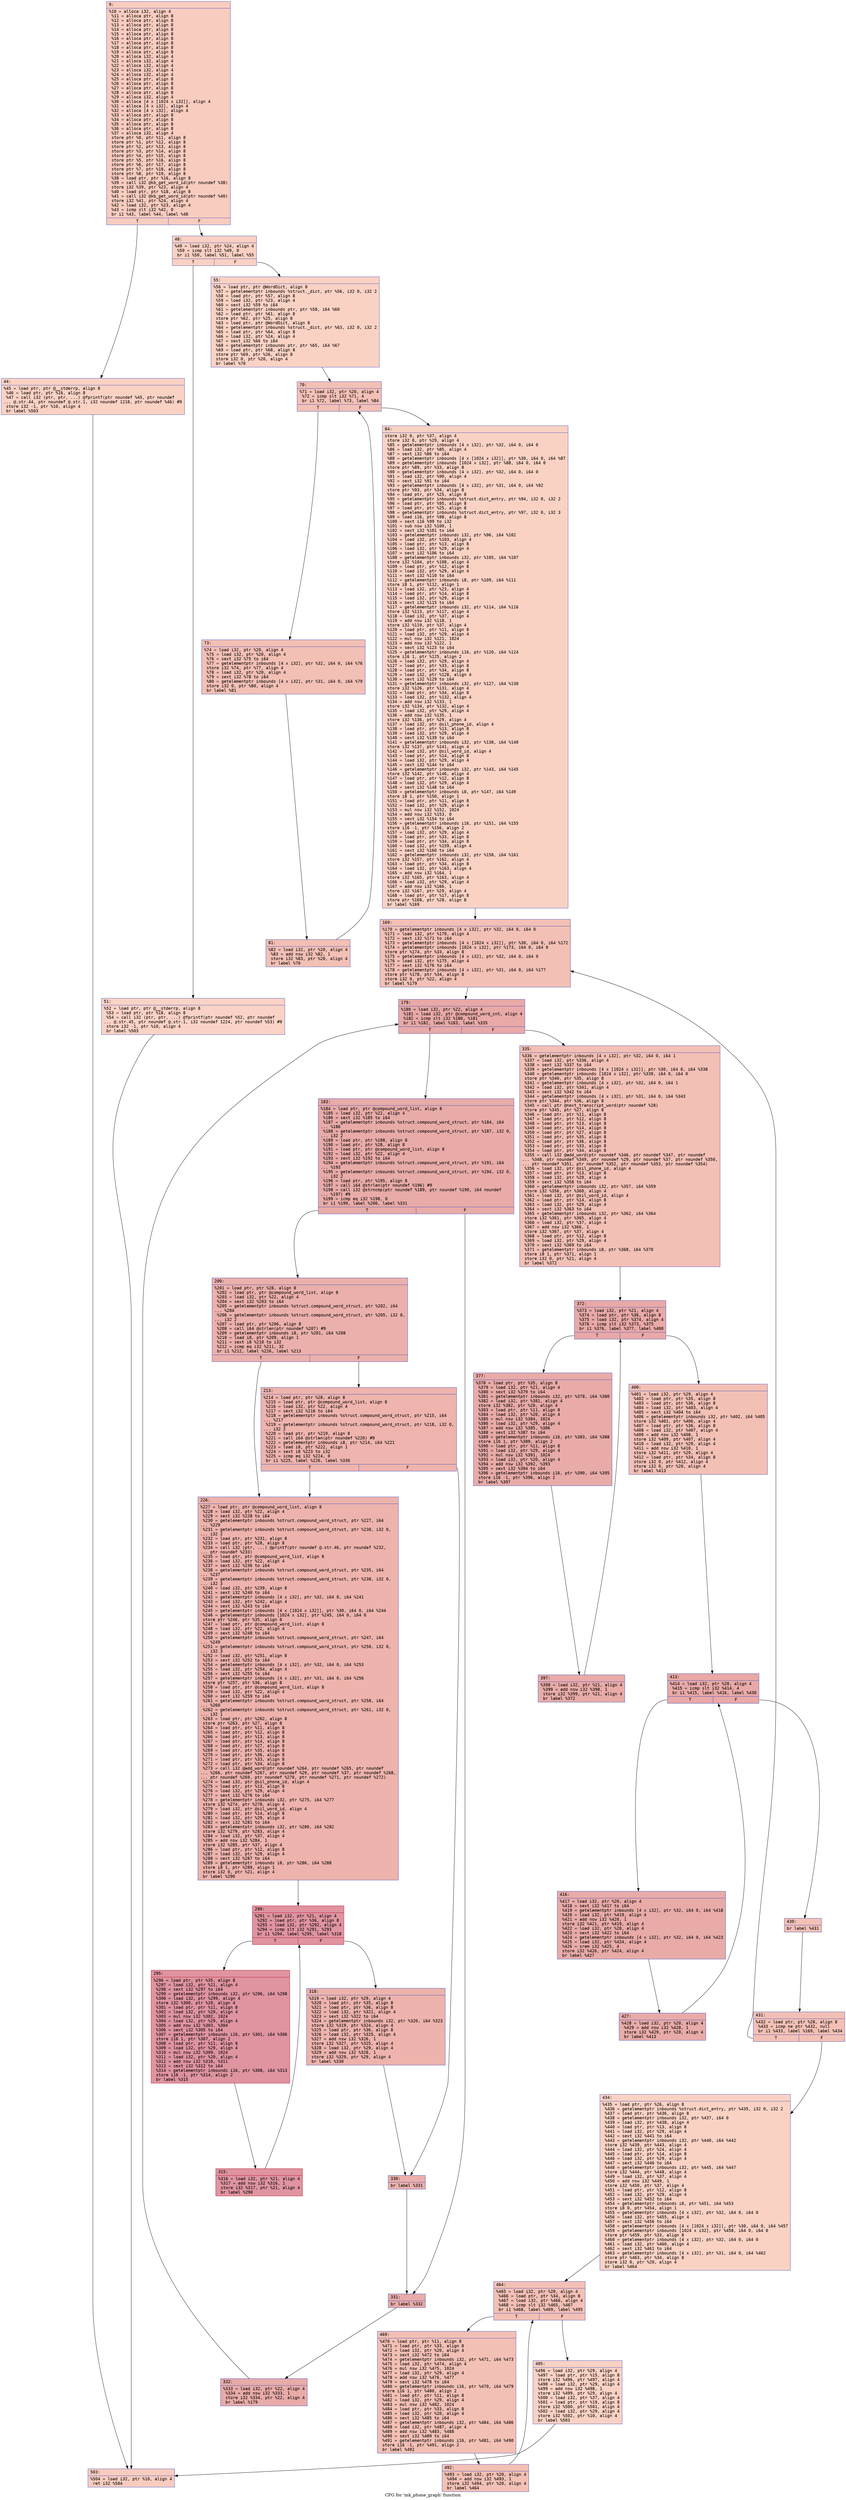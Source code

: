 digraph "CFG for 'mk_phone_graph' function" {
	label="CFG for 'mk_phone_graph' function";

	Node0x600000d3a6c0 [shape=record,color="#3d50c3ff", style=filled, fillcolor="#f08b6e70" fontname="Courier",label="{9:\l|  %10 = alloca i32, align 4\l  %11 = alloca ptr, align 8\l  %12 = alloca ptr, align 8\l  %13 = alloca ptr, align 8\l  %14 = alloca ptr, align 8\l  %15 = alloca ptr, align 8\l  %16 = alloca ptr, align 8\l  %17 = alloca ptr, align 8\l  %18 = alloca ptr, align 8\l  %19 = alloca ptr, align 8\l  %20 = alloca i32, align 4\l  %21 = alloca i32, align 4\l  %22 = alloca i32, align 4\l  %23 = alloca i32, align 4\l  %24 = alloca i32, align 4\l  %25 = alloca ptr, align 8\l  %26 = alloca ptr, align 8\l  %27 = alloca ptr, align 8\l  %28 = alloca ptr, align 8\l  %29 = alloca i32, align 4\l  %30 = alloca [4 x [1024 x i32]], align 4\l  %31 = alloca [4 x i32], align 4\l  %32 = alloca [4 x i32], align 4\l  %33 = alloca ptr, align 8\l  %34 = alloca ptr, align 8\l  %35 = alloca ptr, align 8\l  %36 = alloca ptr, align 8\l  %37 = alloca i32, align 4\l  store ptr %0, ptr %11, align 8\l  store ptr %1, ptr %12, align 8\l  store ptr %2, ptr %13, align 8\l  store ptr %3, ptr %14, align 8\l  store ptr %4, ptr %15, align 8\l  store ptr %5, ptr %16, align 8\l  store ptr %6, ptr %17, align 8\l  store ptr %7, ptr %18, align 8\l  store ptr %8, ptr %19, align 8\l  %38 = load ptr, ptr %16, align 8\l  %39 = call i32 @kb_get_word_id(ptr noundef %38)\l  store i32 %39, ptr %23, align 4\l  %40 = load ptr, ptr %18, align 8\l  %41 = call i32 @kb_get_word_id(ptr noundef %40)\l  store i32 %41, ptr %24, align 4\l  %42 = load i32, ptr %23, align 4\l  %43 = icmp slt i32 %42, 0\l  br i1 %43, label %44, label %48\l|{<s0>T|<s1>F}}"];
	Node0x600000d3a6c0:s0 -> Node0x600000d3a710[tooltip="9 -> 44\nProbability 37.50%" ];
	Node0x600000d3a6c0:s1 -> Node0x600000d3a760[tooltip="9 -> 48\nProbability 62.50%" ];
	Node0x600000d3a710 [shape=record,color="#3d50c3ff", style=filled, fillcolor="#f4987a70" fontname="Courier",label="{44:\l|  %45 = load ptr, ptr @__stderrp, align 8\l  %46 = load ptr, ptr %16, align 8\l  %47 = call i32 (ptr, ptr, ...) @fprintf(ptr noundef %45, ptr noundef\l... @.str.44, ptr noundef @.str.1, i32 noundef 1218, ptr noundef %46) #9\l  store i32 -1, ptr %10, align 4\l  br label %503\l}"];
	Node0x600000d3a710 -> Node0x600000d3b250[tooltip="44 -> 503\nProbability 100.00%" ];
	Node0x600000d3a760 [shape=record,color="#3d50c3ff", style=filled, fillcolor="#f3947570" fontname="Courier",label="{48:\l|  %49 = load i32, ptr %24, align 4\l  %50 = icmp slt i32 %49, 0\l  br i1 %50, label %51, label %55\l|{<s0>T|<s1>F}}"];
	Node0x600000d3a760:s0 -> Node0x600000d3a7b0[tooltip="48 -> 51\nProbability 37.50%" ];
	Node0x600000d3a760:s1 -> Node0x600000d3a800[tooltip="48 -> 55\nProbability 62.50%" ];
	Node0x600000d3a7b0 [shape=record,color="#3d50c3ff", style=filled, fillcolor="#f59c7d70" fontname="Courier",label="{51:\l|  %52 = load ptr, ptr @__stderrp, align 8\l  %53 = load ptr, ptr %18, align 8\l  %54 = call i32 (ptr, ptr, ...) @fprintf(ptr noundef %52, ptr noundef\l... @.str.45, ptr noundef @.str.1, i32 noundef 1224, ptr noundef %53) #9\l  store i32 -1, ptr %10, align 4\l  br label %503\l}"];
	Node0x600000d3a7b0 -> Node0x600000d3b250[tooltip="51 -> 503\nProbability 100.00%" ];
	Node0x600000d3a800 [shape=record,color="#3d50c3ff", style=filled, fillcolor="#f4987a70" fontname="Courier",label="{55:\l|  %56 = load ptr, ptr @WordDict, align 8\l  %57 = getelementptr inbounds %struct._dict, ptr %56, i32 0, i32 2\l  %58 = load ptr, ptr %57, align 8\l  %59 = load i32, ptr %23, align 4\l  %60 = sext i32 %59 to i64\l  %61 = getelementptr inbounds ptr, ptr %58, i64 %60\l  %62 = load ptr, ptr %61, align 8\l  store ptr %62, ptr %25, align 8\l  %63 = load ptr, ptr @WordDict, align 8\l  %64 = getelementptr inbounds %struct._dict, ptr %63, i32 0, i32 2\l  %65 = load ptr, ptr %64, align 8\l  %66 = load i32, ptr %24, align 4\l  %67 = sext i32 %66 to i64\l  %68 = getelementptr inbounds ptr, ptr %65, i64 %67\l  %69 = load ptr, ptr %68, align 8\l  store ptr %69, ptr %26, align 8\l  store i32 0, ptr %20, align 4\l  br label %70\l}"];
	Node0x600000d3a800 -> Node0x600000d3a850[tooltip="55 -> 70\nProbability 100.00%" ];
	Node0x600000d3a850 [shape=record,color="#3d50c3ff", style=filled, fillcolor="#e5705870" fontname="Courier",label="{70:\l|  %71 = load i32, ptr %20, align 4\l  %72 = icmp slt i32 %71, 4\l  br i1 %72, label %73, label %84\l|{<s0>T|<s1>F}}"];
	Node0x600000d3a850:s0 -> Node0x600000d3a8a0[tooltip="70 -> 73\nProbability 96.88%" ];
	Node0x600000d3a850:s1 -> Node0x600000d3a940[tooltip="70 -> 84\nProbability 3.12%" ];
	Node0x600000d3a8a0 [shape=record,color="#3d50c3ff", style=filled, fillcolor="#e5705870" fontname="Courier",label="{73:\l|  %74 = load i32, ptr %20, align 4\l  %75 = load i32, ptr %20, align 4\l  %76 = sext i32 %75 to i64\l  %77 = getelementptr inbounds [4 x i32], ptr %32, i64 0, i64 %76\l  store i32 %74, ptr %77, align 4\l  %78 = load i32, ptr %20, align 4\l  %79 = sext i32 %78 to i64\l  %80 = getelementptr inbounds [4 x i32], ptr %31, i64 0, i64 %79\l  store i32 0, ptr %80, align 4\l  br label %81\l}"];
	Node0x600000d3a8a0 -> Node0x600000d3a8f0[tooltip="73 -> 81\nProbability 100.00%" ];
	Node0x600000d3a8f0 [shape=record,color="#3d50c3ff", style=filled, fillcolor="#e5705870" fontname="Courier",label="{81:\l|  %82 = load i32, ptr %20, align 4\l  %83 = add nsw i32 %82, 1\l  store i32 %83, ptr %20, align 4\l  br label %70\l}"];
	Node0x600000d3a8f0 -> Node0x600000d3a850[tooltip="81 -> 70\nProbability 100.00%" ];
	Node0x600000d3a940 [shape=record,color="#3d50c3ff", style=filled, fillcolor="#f4987a70" fontname="Courier",label="{84:\l|  store i32 0, ptr %37, align 4\l  store i32 0, ptr %29, align 4\l  %85 = getelementptr inbounds [4 x i32], ptr %32, i64 0, i64 0\l  %86 = load i32, ptr %85, align 4\l  %87 = sext i32 %86 to i64\l  %88 = getelementptr inbounds [4 x [1024 x i32]], ptr %30, i64 0, i64 %87\l  %89 = getelementptr inbounds [1024 x i32], ptr %88, i64 0, i64 0\l  store ptr %89, ptr %33, align 8\l  %90 = getelementptr inbounds [4 x i32], ptr %32, i64 0, i64 0\l  %91 = load i32, ptr %90, align 4\l  %92 = sext i32 %91 to i64\l  %93 = getelementptr inbounds [4 x i32], ptr %31, i64 0, i64 %92\l  store ptr %93, ptr %34, align 8\l  %94 = load ptr, ptr %25, align 8\l  %95 = getelementptr inbounds %struct.dict_entry, ptr %94, i32 0, i32 2\l  %96 = load ptr, ptr %95, align 8\l  %97 = load ptr, ptr %25, align 8\l  %98 = getelementptr inbounds %struct.dict_entry, ptr %97, i32 0, i32 3\l  %99 = load i16, ptr %98, align 8\l  %100 = sext i16 %99 to i32\l  %101 = sub nsw i32 %100, 1\l  %102 = sext i32 %101 to i64\l  %103 = getelementptr inbounds i32, ptr %96, i64 %102\l  %104 = load i32, ptr %103, align 4\l  %105 = load ptr, ptr %13, align 8\l  %106 = load i32, ptr %29, align 4\l  %107 = sext i32 %106 to i64\l  %108 = getelementptr inbounds i32, ptr %105, i64 %107\l  store i32 %104, ptr %108, align 4\l  %109 = load ptr, ptr %12, align 8\l  %110 = load i32, ptr %29, align 4\l  %111 = sext i32 %110 to i64\l  %112 = getelementptr inbounds i8, ptr %109, i64 %111\l  store i8 1, ptr %112, align 1\l  %113 = load i32, ptr %23, align 4\l  %114 = load ptr, ptr %14, align 8\l  %115 = load i32, ptr %29, align 4\l  %116 = sext i32 %115 to i64\l  %117 = getelementptr inbounds i32, ptr %114, i64 %116\l  store i32 %113, ptr %117, align 4\l  %118 = load i32, ptr %37, align 4\l  %119 = add nsw i32 %118, 1\l  store i32 %119, ptr %37, align 4\l  %120 = load ptr, ptr %11, align 8\l  %121 = load i32, ptr %29, align 4\l  %122 = mul nsw i32 %121, 1024\l  %123 = add nsw i32 %122, 1\l  %124 = sext i32 %123 to i64\l  %125 = getelementptr inbounds i16, ptr %120, i64 %124\l  store i16 1, ptr %125, align 2\l  %126 = load i32, ptr %29, align 4\l  %127 = load ptr, ptr %33, align 8\l  %128 = load ptr, ptr %34, align 8\l  %129 = load i32, ptr %128, align 4\l  %130 = sext i32 %129 to i64\l  %131 = getelementptr inbounds i32, ptr %127, i64 %130\l  store i32 %126, ptr %131, align 4\l  %132 = load ptr, ptr %34, align 8\l  %133 = load i32, ptr %132, align 4\l  %134 = add nsw i32 %133, 1\l  store i32 %134, ptr %132, align 4\l  %135 = load i32, ptr %29, align 4\l  %136 = add nsw i32 %135, 1\l  store i32 %136, ptr %29, align 4\l  %137 = load i32, ptr @sil_phone_id, align 4\l  %138 = load ptr, ptr %13, align 8\l  %139 = load i32, ptr %29, align 4\l  %140 = sext i32 %139 to i64\l  %141 = getelementptr inbounds i32, ptr %138, i64 %140\l  store i32 %137, ptr %141, align 4\l  %142 = load i32, ptr @sil_word_id, align 4\l  %143 = load ptr, ptr %14, align 8\l  %144 = load i32, ptr %29, align 4\l  %145 = sext i32 %144 to i64\l  %146 = getelementptr inbounds i32, ptr %143, i64 %145\l  store i32 %142, ptr %146, align 4\l  %147 = load ptr, ptr %12, align 8\l  %148 = load i32, ptr %29, align 4\l  %149 = sext i32 %148 to i64\l  %150 = getelementptr inbounds i8, ptr %147, i64 %149\l  store i8 1, ptr %150, align 1\l  %151 = load ptr, ptr %11, align 8\l  %152 = load i32, ptr %29, align 4\l  %153 = mul nsw i32 %152, 1024\l  %154 = add nsw i32 %153, 0\l  %155 = sext i32 %154 to i64\l  %156 = getelementptr inbounds i16, ptr %151, i64 %155\l  store i16 -1, ptr %156, align 2\l  %157 = load i32, ptr %29, align 4\l  %158 = load ptr, ptr %33, align 8\l  %159 = load ptr, ptr %34, align 8\l  %160 = load i32, ptr %159, align 4\l  %161 = sext i32 %160 to i64\l  %162 = getelementptr inbounds i32, ptr %158, i64 %161\l  store i32 %157, ptr %162, align 4\l  %163 = load ptr, ptr %34, align 8\l  %164 = load i32, ptr %163, align 4\l  %165 = add nsw i32 %164, 1\l  store i32 %165, ptr %163, align 4\l  %166 = load i32, ptr %29, align 4\l  %167 = add nsw i32 %166, 1\l  store i32 %167, ptr %29, align 4\l  %168 = load ptr, ptr %17, align 8\l  store ptr %168, ptr %28, align 8\l  br label %169\l}"];
	Node0x600000d3a940 -> Node0x600000d3a990[tooltip="84 -> 169\nProbability 100.00%" ];
	Node0x600000d3a990 [shape=record,color="#3d50c3ff", style=filled, fillcolor="#e5705870" fontname="Courier",label="{169:\l|  %170 = getelementptr inbounds [4 x i32], ptr %32, i64 0, i64 0\l  %171 = load i32, ptr %170, align 4\l  %172 = sext i32 %171 to i64\l  %173 = getelementptr inbounds [4 x [1024 x i32]], ptr %30, i64 0, i64 %172\l  %174 = getelementptr inbounds [1024 x i32], ptr %173, i64 0, i64 0\l  store ptr %174, ptr %33, align 8\l  %175 = getelementptr inbounds [4 x i32], ptr %32, i64 0, i64 0\l  %176 = load i32, ptr %175, align 4\l  %177 = sext i32 %176 to i64\l  %178 = getelementptr inbounds [4 x i32], ptr %31, i64 0, i64 %177\l  store ptr %178, ptr %34, align 8\l  store i32 0, ptr %22, align 4\l  br label %179\l}"];
	Node0x600000d3a990 -> Node0x600000d3a9e0[tooltip="169 -> 179\nProbability 100.00%" ];
	Node0x600000d3a9e0 [shape=record,color="#3d50c3ff", style=filled, fillcolor="#ca3b3770" fontname="Courier",label="{179:\l|  %180 = load i32, ptr %22, align 4\l  %181 = load i32, ptr @compound_word_cnt, align 4\l  %182 = icmp slt i32 %180, %181\l  br i1 %182, label %183, label %335\l|{<s0>T|<s1>F}}"];
	Node0x600000d3a9e0:s0 -> Node0x600000d3aa30[tooltip="179 -> 183\nProbability 96.88%" ];
	Node0x600000d3a9e0:s1 -> Node0x600000d3ada0[tooltip="179 -> 335\nProbability 3.12%" ];
	Node0x600000d3aa30 [shape=record,color="#3d50c3ff", style=filled, fillcolor="#cc403a70" fontname="Courier",label="{183:\l|  %184 = load ptr, ptr @compound_word_list, align 8\l  %185 = load i32, ptr %22, align 4\l  %186 = sext i32 %185 to i64\l  %187 = getelementptr inbounds %struct.compound_word_struct, ptr %184, i64\l... %186\l  %188 = getelementptr inbounds %struct.compound_word_struct, ptr %187, i32 0,\l... i32 2\l  %189 = load ptr, ptr %188, align 8\l  %190 = load ptr, ptr %28, align 8\l  %191 = load ptr, ptr @compound_word_list, align 8\l  %192 = load i32, ptr %22, align 4\l  %193 = sext i32 %192 to i64\l  %194 = getelementptr inbounds %struct.compound_word_struct, ptr %191, i64\l... %193\l  %195 = getelementptr inbounds %struct.compound_word_struct, ptr %194, i32 0,\l... i32 2\l  %196 = load ptr, ptr %195, align 8\l  %197 = call i64 @strlen(ptr noundef %196) #9\l  %198 = call i32 @strncmp(ptr noundef %189, ptr noundef %190, i64 noundef\l... %197) #9\l  %199 = icmp eq i32 %198, 0\l  br i1 %199, label %200, label %331\l|{<s0>T|<s1>F}}"];
	Node0x600000d3aa30:s0 -> Node0x600000d3aa80[tooltip="183 -> 200\nProbability 37.50%" ];
	Node0x600000d3aa30:s1 -> Node0x600000d3ad00[tooltip="183 -> 331\nProbability 62.50%" ];
	Node0x600000d3aa80 [shape=record,color="#3d50c3ff", style=filled, fillcolor="#d24b4070" fontname="Courier",label="{200:\l|  %201 = load ptr, ptr %28, align 8\l  %202 = load ptr, ptr @compound_word_list, align 8\l  %203 = load i32, ptr %22, align 4\l  %204 = sext i32 %203 to i64\l  %205 = getelementptr inbounds %struct.compound_word_struct, ptr %202, i64\l... %204\l  %206 = getelementptr inbounds %struct.compound_word_struct, ptr %205, i32 0,\l... i32 2\l  %207 = load ptr, ptr %206, align 8\l  %208 = call i64 @strlen(ptr noundef %207) #9\l  %209 = getelementptr inbounds i8, ptr %201, i64 %208\l  %210 = load i8, ptr %209, align 1\l  %211 = sext i8 %210 to i32\l  %212 = icmp eq i32 %211, 32\l  br i1 %212, label %226, label %213\l|{<s0>T|<s1>F}}"];
	Node0x600000d3aa80:s0 -> Node0x600000d3ab20[tooltip="200 -> 226\nProbability 50.00%" ];
	Node0x600000d3aa80:s1 -> Node0x600000d3aad0[tooltip="200 -> 213\nProbability 50.00%" ];
	Node0x600000d3aad0 [shape=record,color="#3d50c3ff", style=filled, fillcolor="#d8564670" fontname="Courier",label="{213:\l|  %214 = load ptr, ptr %28, align 8\l  %215 = load ptr, ptr @compound_word_list, align 8\l  %216 = load i32, ptr %22, align 4\l  %217 = sext i32 %216 to i64\l  %218 = getelementptr inbounds %struct.compound_word_struct, ptr %215, i64\l... %217\l  %219 = getelementptr inbounds %struct.compound_word_struct, ptr %218, i32 0,\l... i32 2\l  %220 = load ptr, ptr %219, align 8\l  %221 = call i64 @strlen(ptr noundef %220) #9\l  %222 = getelementptr inbounds i8, ptr %214, i64 %221\l  %223 = load i8, ptr %222, align 1\l  %224 = sext i8 %223 to i32\l  %225 = icmp eq i32 %224, 0\l  br i1 %225, label %226, label %330\l|{<s0>T|<s1>F}}"];
	Node0x600000d3aad0:s0 -> Node0x600000d3ab20[tooltip="213 -> 226\nProbability 37.50%" ];
	Node0x600000d3aad0:s1 -> Node0x600000d3acb0[tooltip="213 -> 330\nProbability 62.50%" ];
	Node0x600000d3ab20 [shape=record,color="#3d50c3ff", style=filled, fillcolor="#d6524470" fontname="Courier",label="{226:\l|  %227 = load ptr, ptr @compound_word_list, align 8\l  %228 = load i32, ptr %22, align 4\l  %229 = sext i32 %228 to i64\l  %230 = getelementptr inbounds %struct.compound_word_struct, ptr %227, i64\l... %229\l  %231 = getelementptr inbounds %struct.compound_word_struct, ptr %230, i32 0,\l... i32 2\l  %232 = load ptr, ptr %231, align 8\l  %233 = load ptr, ptr %28, align 8\l  %234 = call i32 (ptr, ...) @printf(ptr noundef @.str.46, ptr noundef %232,\l... ptr noundef %233)\l  %235 = load ptr, ptr @compound_word_list, align 8\l  %236 = load i32, ptr %22, align 4\l  %237 = sext i32 %236 to i64\l  %238 = getelementptr inbounds %struct.compound_word_struct, ptr %235, i64\l... %237\l  %239 = getelementptr inbounds %struct.compound_word_struct, ptr %238, i32 0,\l... i32 3\l  %240 = load i32, ptr %239, align 8\l  %241 = sext i32 %240 to i64\l  %242 = getelementptr inbounds [4 x i32], ptr %32, i64 0, i64 %241\l  %243 = load i32, ptr %242, align 4\l  %244 = sext i32 %243 to i64\l  %245 = getelementptr inbounds [4 x [1024 x i32]], ptr %30, i64 0, i64 %244\l  %246 = getelementptr inbounds [1024 x i32], ptr %245, i64 0, i64 0\l  store ptr %246, ptr %35, align 8\l  %247 = load ptr, ptr @compound_word_list, align 8\l  %248 = load i32, ptr %22, align 4\l  %249 = sext i32 %248 to i64\l  %250 = getelementptr inbounds %struct.compound_word_struct, ptr %247, i64\l... %249\l  %251 = getelementptr inbounds %struct.compound_word_struct, ptr %250, i32 0,\l... i32 3\l  %252 = load i32, ptr %251, align 8\l  %253 = sext i32 %252 to i64\l  %254 = getelementptr inbounds [4 x i32], ptr %32, i64 0, i64 %253\l  %255 = load i32, ptr %254, align 4\l  %256 = sext i32 %255 to i64\l  %257 = getelementptr inbounds [4 x i32], ptr %31, i64 0, i64 %256\l  store ptr %257, ptr %36, align 8\l  %258 = load ptr, ptr @compound_word_list, align 8\l  %259 = load i32, ptr %22, align 4\l  %260 = sext i32 %259 to i64\l  %261 = getelementptr inbounds %struct.compound_word_struct, ptr %258, i64\l... %260\l  %262 = getelementptr inbounds %struct.compound_word_struct, ptr %261, i32 0,\l... i32 1\l  %263 = load ptr, ptr %262, align 8\l  store ptr %263, ptr %27, align 8\l  %264 = load ptr, ptr %11, align 8\l  %265 = load ptr, ptr %12, align 8\l  %266 = load ptr, ptr %13, align 8\l  %267 = load ptr, ptr %14, align 8\l  %268 = load ptr, ptr %27, align 8\l  %269 = load ptr, ptr %35, align 8\l  %270 = load ptr, ptr %36, align 8\l  %271 = load ptr, ptr %33, align 8\l  %272 = load ptr, ptr %34, align 8\l  %273 = call i32 @add_word(ptr noundef %264, ptr noundef %265, ptr noundef\l... %266, ptr noundef %267, ptr noundef %29, ptr noundef %37, ptr noundef %268,\l... ptr noundef %269, ptr noundef %270, ptr noundef %271, ptr noundef %272)\l  %274 = load i32, ptr @sil_phone_id, align 4\l  %275 = load ptr, ptr %13, align 8\l  %276 = load i32, ptr %29, align 4\l  %277 = sext i32 %276 to i64\l  %278 = getelementptr inbounds i32, ptr %275, i64 %277\l  store i32 %274, ptr %278, align 4\l  %279 = load i32, ptr @sil_word_id, align 4\l  %280 = load ptr, ptr %14, align 8\l  %281 = load i32, ptr %29, align 4\l  %282 = sext i32 %281 to i64\l  %283 = getelementptr inbounds i32, ptr %280, i64 %282\l  store i32 %279, ptr %283, align 4\l  %284 = load i32, ptr %37, align 4\l  %285 = add nsw i32 %284, 1\l  store i32 %285, ptr %37, align 4\l  %286 = load ptr, ptr %12, align 8\l  %287 = load i32, ptr %29, align 4\l  %288 = sext i32 %287 to i64\l  %289 = getelementptr inbounds i8, ptr %286, i64 %288\l  store i8 1, ptr %289, align 1\l  store i32 0, ptr %21, align 4\l  br label %290\l}"];
	Node0x600000d3ab20 -> Node0x600000d3ab70[tooltip="226 -> 290\nProbability 100.00%" ];
	Node0x600000d3ab70 [shape=record,color="#b70d28ff", style=filled, fillcolor="#b70d2870" fontname="Courier",label="{290:\l|  %291 = load i32, ptr %21, align 4\l  %292 = load ptr, ptr %36, align 8\l  %293 = load i32, ptr %292, align 4\l  %294 = icmp slt i32 %291, %293\l  br i1 %294, label %295, label %318\l|{<s0>T|<s1>F}}"];
	Node0x600000d3ab70:s0 -> Node0x600000d3abc0[tooltip="290 -> 295\nProbability 96.88%" ];
	Node0x600000d3ab70:s1 -> Node0x600000d3ac60[tooltip="290 -> 318\nProbability 3.12%" ];
	Node0x600000d3abc0 [shape=record,color="#b70d28ff", style=filled, fillcolor="#b70d2870" fontname="Courier",label="{295:\l|  %296 = load ptr, ptr %35, align 8\l  %297 = load i32, ptr %21, align 4\l  %298 = sext i32 %297 to i64\l  %299 = getelementptr inbounds i32, ptr %296, i64 %298\l  %300 = load i32, ptr %299, align 4\l  store i32 %300, ptr %20, align 4\l  %301 = load ptr, ptr %11, align 8\l  %302 = load i32, ptr %20, align 4\l  %303 = mul nsw i32 %302, 1024\l  %304 = load i32, ptr %29, align 4\l  %305 = add nsw i32 %303, %304\l  %306 = sext i32 %305 to i64\l  %307 = getelementptr inbounds i16, ptr %301, i64 %306\l  store i16 1, ptr %307, align 2\l  %308 = load ptr, ptr %11, align 8\l  %309 = load i32, ptr %29, align 4\l  %310 = mul nsw i32 %309, 1024\l  %311 = load i32, ptr %20, align 4\l  %312 = add nsw i32 %310, %311\l  %313 = sext i32 %312 to i64\l  %314 = getelementptr inbounds i16, ptr %308, i64 %313\l  store i16 -1, ptr %314, align 2\l  br label %315\l}"];
	Node0x600000d3abc0 -> Node0x600000d3ac10[tooltip="295 -> 315\nProbability 100.00%" ];
	Node0x600000d3ac10 [shape=record,color="#b70d28ff", style=filled, fillcolor="#b70d2870" fontname="Courier",label="{315:\l|  %316 = load i32, ptr %21, align 4\l  %317 = add nsw i32 %316, 1\l  store i32 %317, ptr %21, align 4\l  br label %290\l}"];
	Node0x600000d3ac10 -> Node0x600000d3ab70[tooltip="315 -> 290\nProbability 100.00%" ];
	Node0x600000d3ac60 [shape=record,color="#3d50c3ff", style=filled, fillcolor="#d6524470" fontname="Courier",label="{318:\l|  %319 = load i32, ptr %29, align 4\l  %320 = load ptr, ptr %35, align 8\l  %321 = load ptr, ptr %36, align 8\l  %322 = load i32, ptr %321, align 4\l  %323 = sext i32 %322 to i64\l  %324 = getelementptr inbounds i32, ptr %320, i64 %323\l  store i32 %319, ptr %324, align 4\l  %325 = load ptr, ptr %36, align 8\l  %326 = load i32, ptr %325, align 4\l  %327 = add nsw i32 %326, 1\l  store i32 %327, ptr %325, align 4\l  %328 = load i32, ptr %29, align 4\l  %329 = add nsw i32 %328, 1\l  store i32 %329, ptr %29, align 4\l  br label %330\l}"];
	Node0x600000d3ac60 -> Node0x600000d3acb0[tooltip="318 -> 330\nProbability 100.00%" ];
	Node0x600000d3acb0 [shape=record,color="#3d50c3ff", style=filled, fillcolor="#d24b4070" fontname="Courier",label="{330:\l|  br label %331\l}"];
	Node0x600000d3acb0 -> Node0x600000d3ad00[tooltip="330 -> 331\nProbability 100.00%" ];
	Node0x600000d3ad00 [shape=record,color="#3d50c3ff", style=filled, fillcolor="#cc403a70" fontname="Courier",label="{331:\l|  br label %332\l}"];
	Node0x600000d3ad00 -> Node0x600000d3ad50[tooltip="331 -> 332\nProbability 100.00%" ];
	Node0x600000d3ad50 [shape=record,color="#3d50c3ff", style=filled, fillcolor="#cc403a70" fontname="Courier",label="{332:\l|  %333 = load i32, ptr %22, align 4\l  %334 = add nsw i32 %333, 1\l  store i32 %334, ptr %22, align 4\l  br label %179\l}"];
	Node0x600000d3ad50 -> Node0x600000d3a9e0[tooltip="332 -> 179\nProbability 100.00%" ];
	Node0x600000d3ada0 [shape=record,color="#3d50c3ff", style=filled, fillcolor="#e5705870" fontname="Courier",label="{335:\l|  %336 = getelementptr inbounds [4 x i32], ptr %32, i64 0, i64 1\l  %337 = load i32, ptr %336, align 4\l  %338 = sext i32 %337 to i64\l  %339 = getelementptr inbounds [4 x [1024 x i32]], ptr %30, i64 0, i64 %338\l  %340 = getelementptr inbounds [1024 x i32], ptr %339, i64 0, i64 0\l  store ptr %340, ptr %35, align 8\l  %341 = getelementptr inbounds [4 x i32], ptr %32, i64 0, i64 1\l  %342 = load i32, ptr %341, align 4\l  %343 = sext i32 %342 to i64\l  %344 = getelementptr inbounds [4 x i32], ptr %31, i64 0, i64 %343\l  store ptr %344, ptr %36, align 8\l  %345 = call ptr @next_transcript_word(ptr noundef %28)\l  store ptr %345, ptr %27, align 8\l  %346 = load ptr, ptr %11, align 8\l  %347 = load ptr, ptr %12, align 8\l  %348 = load ptr, ptr %13, align 8\l  %349 = load ptr, ptr %14, align 8\l  %350 = load ptr, ptr %27, align 8\l  %351 = load ptr, ptr %35, align 8\l  %352 = load ptr, ptr %36, align 8\l  %353 = load ptr, ptr %33, align 8\l  %354 = load ptr, ptr %34, align 8\l  %355 = call i32 @add_word(ptr noundef %346, ptr noundef %347, ptr noundef\l... %348, ptr noundef %349, ptr noundef %29, ptr noundef %37, ptr noundef %350,\l... ptr noundef %351, ptr noundef %352, ptr noundef %353, ptr noundef %354)\l  %356 = load i32, ptr @sil_phone_id, align 4\l  %357 = load ptr, ptr %13, align 8\l  %358 = load i32, ptr %29, align 4\l  %359 = sext i32 %358 to i64\l  %360 = getelementptr inbounds i32, ptr %357, i64 %359\l  store i32 %356, ptr %360, align 4\l  %361 = load i32, ptr @sil_word_id, align 4\l  %362 = load ptr, ptr %14, align 8\l  %363 = load i32, ptr %29, align 4\l  %364 = sext i32 %363 to i64\l  %365 = getelementptr inbounds i32, ptr %362, i64 %364\l  store i32 %361, ptr %365, align 4\l  %366 = load i32, ptr %37, align 4\l  %367 = add nsw i32 %366, 1\l  store i32 %367, ptr %37, align 4\l  %368 = load ptr, ptr %12, align 8\l  %369 = load i32, ptr %29, align 4\l  %370 = sext i32 %369 to i64\l  %371 = getelementptr inbounds i8, ptr %368, i64 %370\l  store i8 1, ptr %371, align 1\l  store i32 0, ptr %21, align 4\l  br label %372\l}"];
	Node0x600000d3ada0 -> Node0x600000d3adf0[tooltip="335 -> 372\nProbability 100.00%" ];
	Node0x600000d3adf0 [shape=record,color="#3d50c3ff", style=filled, fillcolor="#ca3b3770" fontname="Courier",label="{372:\l|  %373 = load i32, ptr %21, align 4\l  %374 = load ptr, ptr %36, align 8\l  %375 = load i32, ptr %374, align 4\l  %376 = icmp slt i32 %373, %375\l  br i1 %376, label %377, label %400\l|{<s0>T|<s1>F}}"];
	Node0x600000d3adf0:s0 -> Node0x600000d3ae40[tooltip="372 -> 377\nProbability 96.88%" ];
	Node0x600000d3adf0:s1 -> Node0x600000d3aee0[tooltip="372 -> 400\nProbability 3.12%" ];
	Node0x600000d3ae40 [shape=record,color="#3d50c3ff", style=filled, fillcolor="#cc403a70" fontname="Courier",label="{377:\l|  %378 = load ptr, ptr %35, align 8\l  %379 = load i32, ptr %21, align 4\l  %380 = sext i32 %379 to i64\l  %381 = getelementptr inbounds i32, ptr %378, i64 %380\l  %382 = load i32, ptr %381, align 4\l  store i32 %382, ptr %20, align 4\l  %383 = load ptr, ptr %11, align 8\l  %384 = load i32, ptr %20, align 4\l  %385 = mul nsw i32 %384, 1024\l  %386 = load i32, ptr %29, align 4\l  %387 = add nsw i32 %385, %386\l  %388 = sext i32 %387 to i64\l  %389 = getelementptr inbounds i16, ptr %383, i64 %388\l  store i16 1, ptr %389, align 2\l  %390 = load ptr, ptr %11, align 8\l  %391 = load i32, ptr %29, align 4\l  %392 = mul nsw i32 %391, 1024\l  %393 = load i32, ptr %20, align 4\l  %394 = add nsw i32 %392, %393\l  %395 = sext i32 %394 to i64\l  %396 = getelementptr inbounds i16, ptr %390, i64 %395\l  store i16 -1, ptr %396, align 2\l  br label %397\l}"];
	Node0x600000d3ae40 -> Node0x600000d3ae90[tooltip="377 -> 397\nProbability 100.00%" ];
	Node0x600000d3ae90 [shape=record,color="#3d50c3ff", style=filled, fillcolor="#cc403a70" fontname="Courier",label="{397:\l|  %398 = load i32, ptr %21, align 4\l  %399 = add nsw i32 %398, 1\l  store i32 %399, ptr %21, align 4\l  br label %372\l}"];
	Node0x600000d3ae90 -> Node0x600000d3adf0[tooltip="397 -> 372\nProbability 100.00%" ];
	Node0x600000d3aee0 [shape=record,color="#3d50c3ff", style=filled, fillcolor="#e5705870" fontname="Courier",label="{400:\l|  %401 = load i32, ptr %29, align 4\l  %402 = load ptr, ptr %35, align 8\l  %403 = load ptr, ptr %36, align 8\l  %404 = load i32, ptr %403, align 4\l  %405 = sext i32 %404 to i64\l  %406 = getelementptr inbounds i32, ptr %402, i64 %405\l  store i32 %401, ptr %406, align 4\l  %407 = load ptr, ptr %36, align 8\l  %408 = load i32, ptr %407, align 4\l  %409 = add nsw i32 %408, 1\l  store i32 %409, ptr %407, align 4\l  %410 = load i32, ptr %29, align 4\l  %411 = add nsw i32 %410, 1\l  store i32 %411, ptr %29, align 4\l  %412 = load ptr, ptr %34, align 8\l  store i32 0, ptr %412, align 4\l  store i32 0, ptr %20, align 4\l  br label %413\l}"];
	Node0x600000d3aee0 -> Node0x600000d3af30[tooltip="400 -> 413\nProbability 100.00%" ];
	Node0x600000d3af30 [shape=record,color="#3d50c3ff", style=filled, fillcolor="#ca3b3770" fontname="Courier",label="{413:\l|  %414 = load i32, ptr %20, align 4\l  %415 = icmp slt i32 %414, 4\l  br i1 %415, label %416, label %430\l|{<s0>T|<s1>F}}"];
	Node0x600000d3af30:s0 -> Node0x600000d3af80[tooltip="413 -> 416\nProbability 96.88%" ];
	Node0x600000d3af30:s1 -> Node0x600000d3b020[tooltip="413 -> 430\nProbability 3.12%" ];
	Node0x600000d3af80 [shape=record,color="#3d50c3ff", style=filled, fillcolor="#cc403a70" fontname="Courier",label="{416:\l|  %417 = load i32, ptr %20, align 4\l  %418 = sext i32 %417 to i64\l  %419 = getelementptr inbounds [4 x i32], ptr %32, i64 0, i64 %418\l  %420 = load i32, ptr %419, align 4\l  %421 = add nsw i32 %420, 1\l  store i32 %421, ptr %419, align 4\l  %422 = load i32, ptr %20, align 4\l  %423 = sext i32 %422 to i64\l  %424 = getelementptr inbounds [4 x i32], ptr %32, i64 0, i64 %423\l  %425 = load i32, ptr %424, align 4\l  %426 = srem i32 %425, 4\l  store i32 %426, ptr %424, align 4\l  br label %427\l}"];
	Node0x600000d3af80 -> Node0x600000d3afd0[tooltip="416 -> 427\nProbability 100.00%" ];
	Node0x600000d3afd0 [shape=record,color="#3d50c3ff", style=filled, fillcolor="#cc403a70" fontname="Courier",label="{427:\l|  %428 = load i32, ptr %20, align 4\l  %429 = add nsw i32 %428, 1\l  store i32 %429, ptr %20, align 4\l  br label %413\l}"];
	Node0x600000d3afd0 -> Node0x600000d3af30[tooltip="427 -> 413\nProbability 100.00%" ];
	Node0x600000d3b020 [shape=record,color="#3d50c3ff", style=filled, fillcolor="#e5705870" fontname="Courier",label="{430:\l|  br label %431\l}"];
	Node0x600000d3b020 -> Node0x600000d3b070[tooltip="430 -> 431\nProbability 100.00%" ];
	Node0x600000d3b070 [shape=record,color="#3d50c3ff", style=filled, fillcolor="#e5705870" fontname="Courier",label="{431:\l|  %432 = load ptr, ptr %28, align 8\l  %433 = icmp ne ptr %432, null\l  br i1 %433, label %169, label %434\l|{<s0>T|<s1>F}}"];
	Node0x600000d3b070:s0 -> Node0x600000d3a990[tooltip="431 -> 169\nProbability 96.88%" ];
	Node0x600000d3b070:s1 -> Node0x600000d3b0c0[tooltip="431 -> 434\nProbability 3.12%" ];
	Node0x600000d3b0c0 [shape=record,color="#3d50c3ff", style=filled, fillcolor="#f4987a70" fontname="Courier",label="{434:\l|  %435 = load ptr, ptr %26, align 8\l  %436 = getelementptr inbounds %struct.dict_entry, ptr %435, i32 0, i32 2\l  %437 = load ptr, ptr %436, align 8\l  %438 = getelementptr inbounds i32, ptr %437, i64 0\l  %439 = load i32, ptr %438, align 4\l  %440 = load ptr, ptr %13, align 8\l  %441 = load i32, ptr %29, align 4\l  %442 = sext i32 %441 to i64\l  %443 = getelementptr inbounds i32, ptr %440, i64 %442\l  store i32 %439, ptr %443, align 4\l  %444 = load i32, ptr %24, align 4\l  %445 = load ptr, ptr %14, align 8\l  %446 = load i32, ptr %29, align 4\l  %447 = sext i32 %446 to i64\l  %448 = getelementptr inbounds i32, ptr %445, i64 %447\l  store i32 %444, ptr %448, align 4\l  %449 = load i32, ptr %37, align 4\l  %450 = add nsw i32 %449, 1\l  store i32 %450, ptr %37, align 4\l  %451 = load ptr, ptr %12, align 8\l  %452 = load i32, ptr %29, align 4\l  %453 = sext i32 %452 to i64\l  %454 = getelementptr inbounds i8, ptr %451, i64 %453\l  store i8 0, ptr %454, align 1\l  %455 = getelementptr inbounds [4 x i32], ptr %32, i64 0, i64 0\l  %456 = load i32, ptr %455, align 4\l  %457 = sext i32 %456 to i64\l  %458 = getelementptr inbounds [4 x [1024 x i32]], ptr %30, i64 0, i64 %457\l  %459 = getelementptr inbounds [1024 x i32], ptr %458, i64 0, i64 0\l  store ptr %459, ptr %33, align 8\l  %460 = getelementptr inbounds [4 x i32], ptr %32, i64 0, i64 0\l  %461 = load i32, ptr %460, align 4\l  %462 = sext i32 %461 to i64\l  %463 = getelementptr inbounds [4 x i32], ptr %31, i64 0, i64 %462\l  store ptr %463, ptr %34, align 8\l  store i32 0, ptr %20, align 4\l  br label %464\l}"];
	Node0x600000d3b0c0 -> Node0x600000d3b110[tooltip="434 -> 464\nProbability 100.00%" ];
	Node0x600000d3b110 [shape=record,color="#3d50c3ff", style=filled, fillcolor="#e5705870" fontname="Courier",label="{464:\l|  %465 = load i32, ptr %20, align 4\l  %466 = load ptr, ptr %34, align 8\l  %467 = load i32, ptr %466, align 4\l  %468 = icmp slt i32 %465, %467\l  br i1 %468, label %469, label %495\l|{<s0>T|<s1>F}}"];
	Node0x600000d3b110:s0 -> Node0x600000d3b160[tooltip="464 -> 469\nProbability 96.88%" ];
	Node0x600000d3b110:s1 -> Node0x600000d3b200[tooltip="464 -> 495\nProbability 3.12%" ];
	Node0x600000d3b160 [shape=record,color="#3d50c3ff", style=filled, fillcolor="#e5705870" fontname="Courier",label="{469:\l|  %470 = load ptr, ptr %11, align 8\l  %471 = load ptr, ptr %33, align 8\l  %472 = load i32, ptr %20, align 4\l  %473 = sext i32 %472 to i64\l  %474 = getelementptr inbounds i32, ptr %471, i64 %473\l  %475 = load i32, ptr %474, align 4\l  %476 = mul nsw i32 %475, 1024\l  %477 = load i32, ptr %29, align 4\l  %478 = add nsw i32 %476, %477\l  %479 = sext i32 %478 to i64\l  %480 = getelementptr inbounds i16, ptr %470, i64 %479\l  store i16 1, ptr %480, align 2\l  %481 = load ptr, ptr %11, align 8\l  %482 = load i32, ptr %29, align 4\l  %483 = mul nsw i32 %482, 1024\l  %484 = load ptr, ptr %33, align 8\l  %485 = load i32, ptr %20, align 4\l  %486 = sext i32 %485 to i64\l  %487 = getelementptr inbounds i32, ptr %484, i64 %486\l  %488 = load i32, ptr %487, align 4\l  %489 = add nsw i32 %483, %488\l  %490 = sext i32 %489 to i64\l  %491 = getelementptr inbounds i16, ptr %481, i64 %490\l  store i16 -1, ptr %491, align 2\l  br label %492\l}"];
	Node0x600000d3b160 -> Node0x600000d3b1b0[tooltip="469 -> 492\nProbability 100.00%" ];
	Node0x600000d3b1b0 [shape=record,color="#3d50c3ff", style=filled, fillcolor="#e5705870" fontname="Courier",label="{492:\l|  %493 = load i32, ptr %20, align 4\l  %494 = add nsw i32 %493, 1\l  store i32 %494, ptr %20, align 4\l  br label %464\l}"];
	Node0x600000d3b1b0 -> Node0x600000d3b110[tooltip="492 -> 464\nProbability 100.00%" ];
	Node0x600000d3b200 [shape=record,color="#3d50c3ff", style=filled, fillcolor="#f4987a70" fontname="Courier",label="{495:\l|  %496 = load i32, ptr %29, align 4\l  %497 = load ptr, ptr %15, align 8\l  store i32 %496, ptr %497, align 4\l  %498 = load i32, ptr %29, align 4\l  %499 = add nsw i32 %498, 1\l  store i32 %499, ptr %29, align 4\l  %500 = load i32, ptr %37, align 4\l  %501 = load ptr, ptr %19, align 8\l  store i32 %500, ptr %501, align 4\l  %502 = load i32, ptr %29, align 4\l  store i32 %502, ptr %10, align 4\l  br label %503\l}"];
	Node0x600000d3b200 -> Node0x600000d3b250[tooltip="495 -> 503\nProbability 100.00%" ];
	Node0x600000d3b250 [shape=record,color="#3d50c3ff", style=filled, fillcolor="#f08b6e70" fontname="Courier",label="{503:\l|  %504 = load i32, ptr %10, align 4\l  ret i32 %504\l}"];
}
